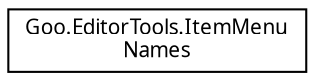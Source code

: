 digraph "Graphical Class Hierarchy"
{
 // LATEX_PDF_SIZE
  edge [fontname="Calibrii",fontsize="10",labelfontname="Calibrii",labelfontsize="10"];
  node [fontname="Calibrii",fontsize="10",shape=record];
  rankdir="LR";
  Node0 [label="Goo.EditorTools.ItemMenu\lNames",height=0.2,width=0.4,color="black", fillcolor="white", style="filled",URL="$d3/d0b/classGoo_1_1EditorTools_1_1ItemMenuNames.html",tooltip=" "];
}
